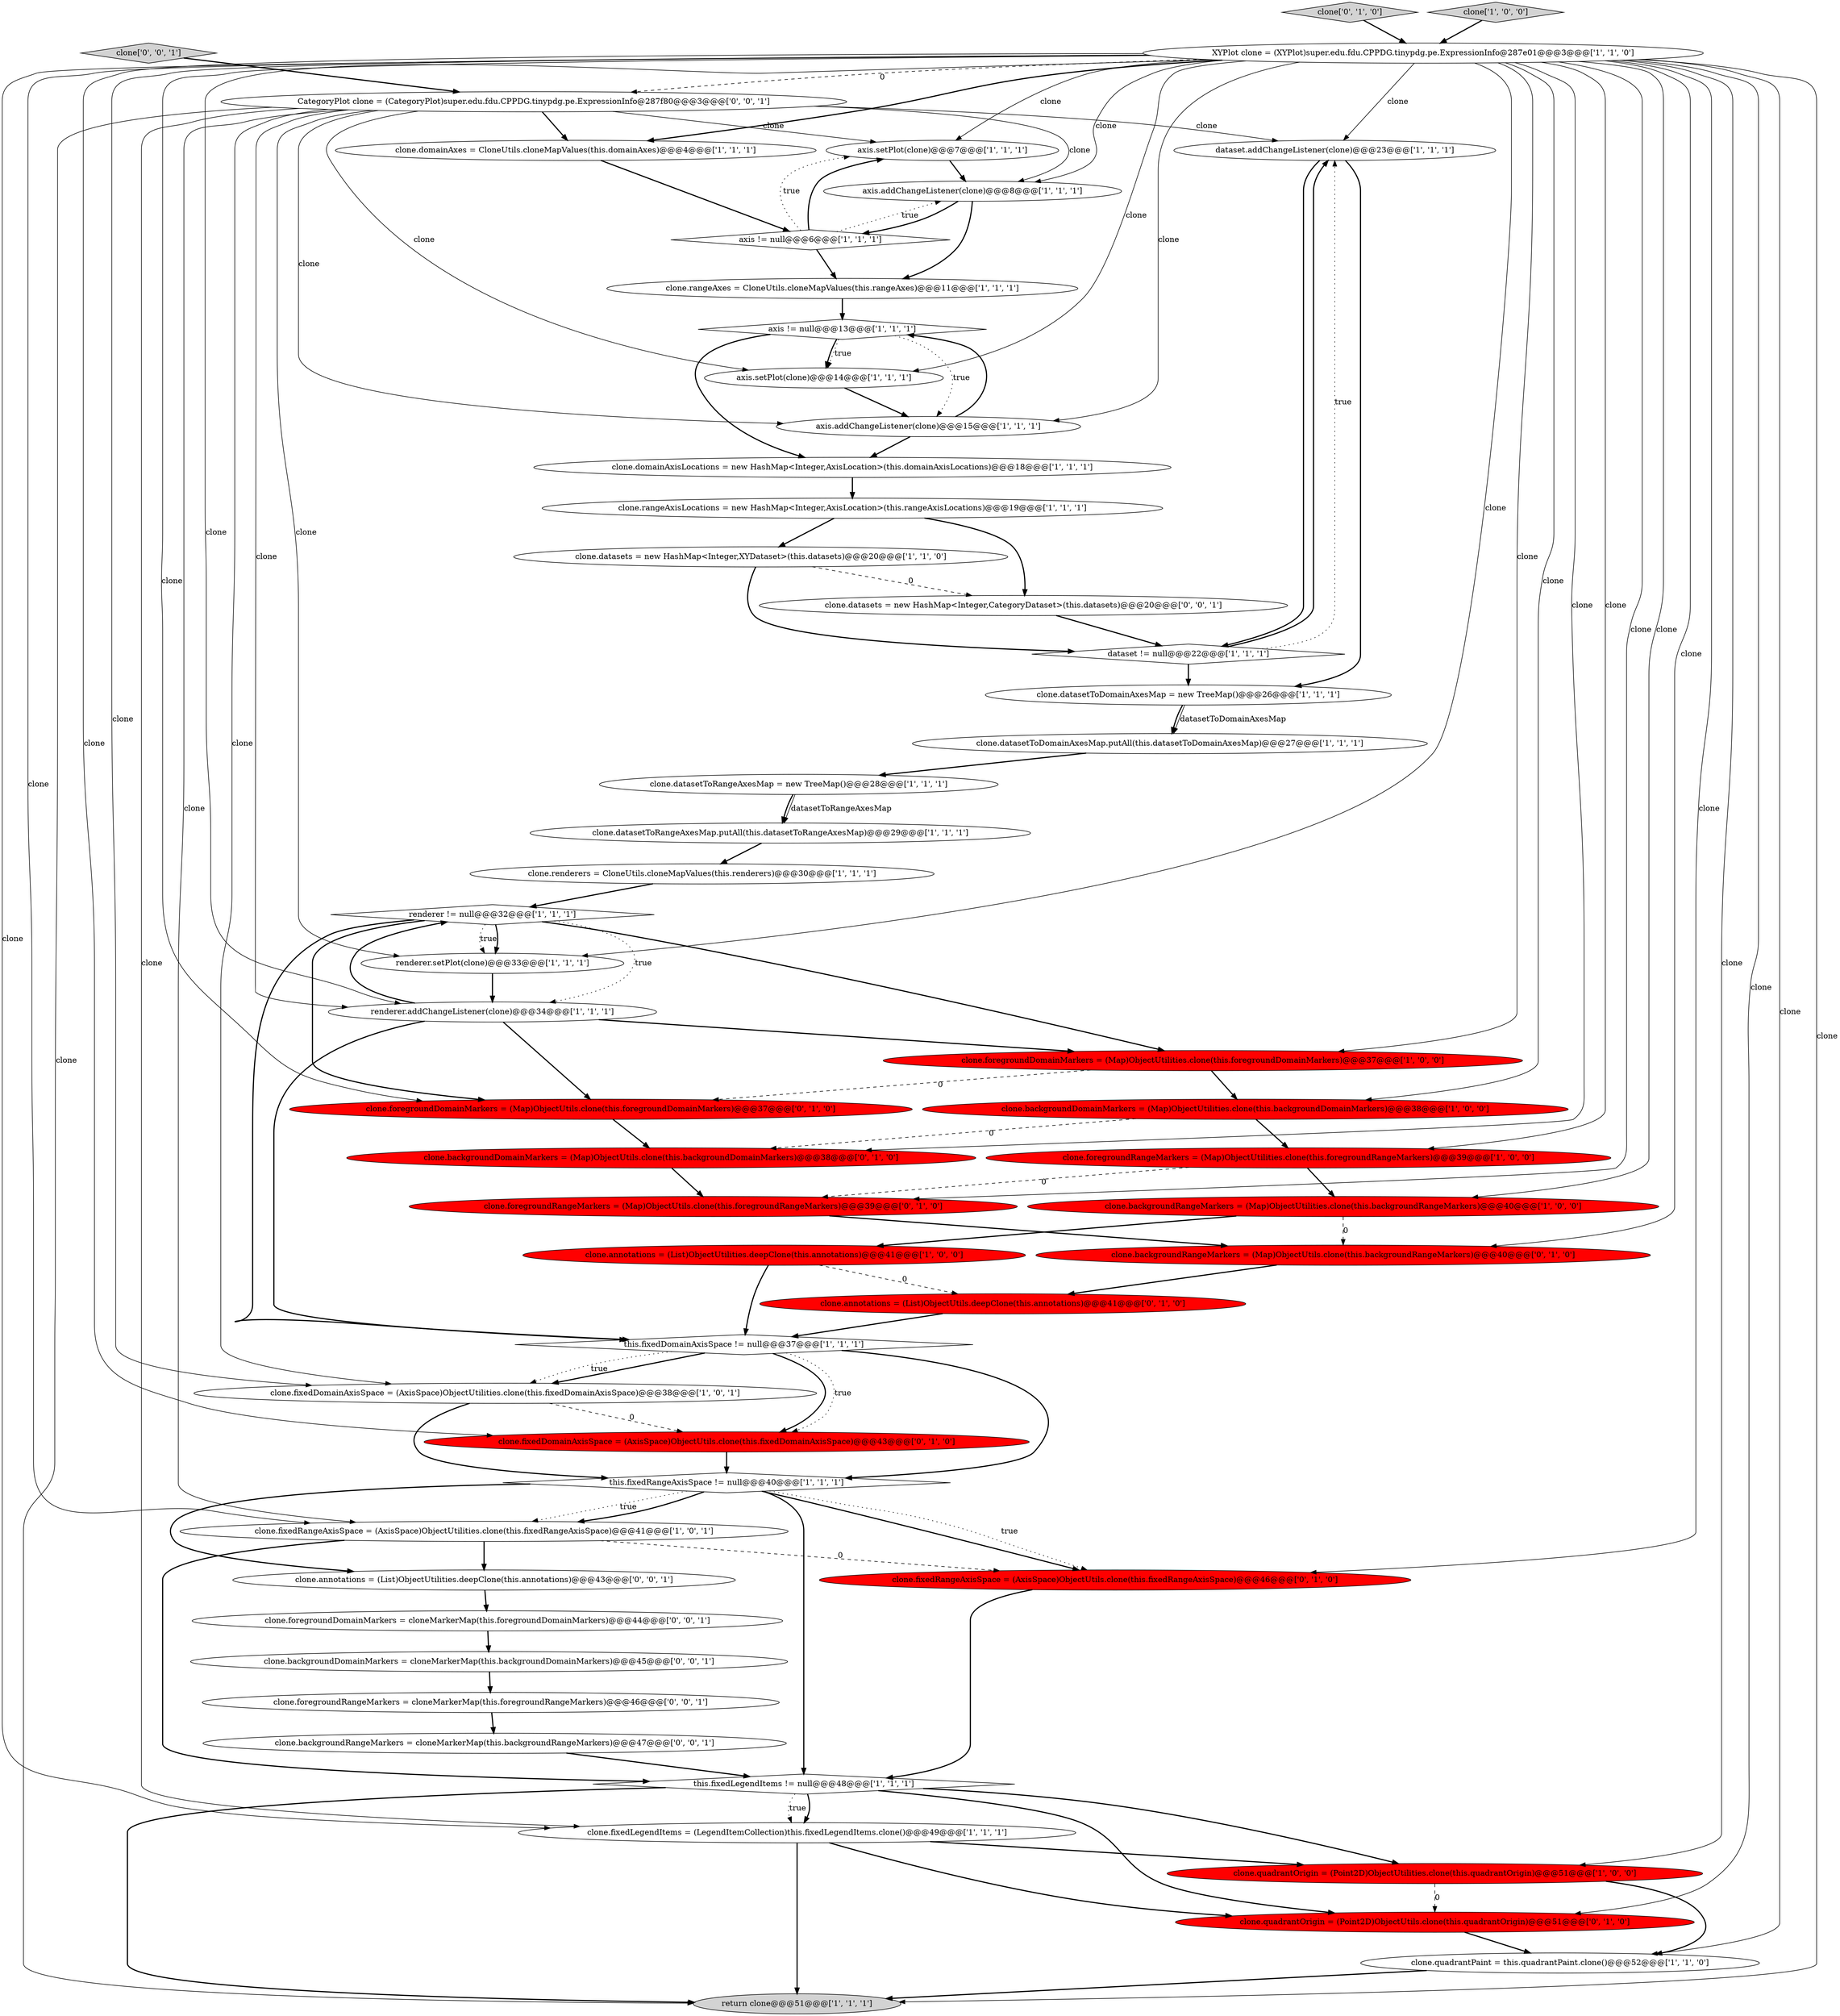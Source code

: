 digraph {
14 [style = filled, label = "dataset.addChangeListener(clone)@@@23@@@['1', '1', '1']", fillcolor = white, shape = ellipse image = "AAA0AAABBB1BBB"];
24 [style = filled, label = "clone.rangeAxes = CloneUtils.cloneMapValues(this.rangeAxes)@@@11@@@['1', '1', '1']", fillcolor = white, shape = ellipse image = "AAA0AAABBB1BBB"];
18 [style = filled, label = "renderer.setPlot(clone)@@@33@@@['1', '1', '1']", fillcolor = white, shape = ellipse image = "AAA0AAABBB1BBB"];
37 [style = filled, label = "clone.annotations = (List)ObjectUtils.deepClone(this.annotations)@@@41@@@['0', '1', '0']", fillcolor = red, shape = ellipse image = "AAA1AAABBB2BBB"];
43 [style = filled, label = "clone.fixedRangeAxisSpace = (AxisSpace)ObjectUtils.clone(this.fixedRangeAxisSpace)@@@46@@@['0', '1', '0']", fillcolor = red, shape = ellipse image = "AAA1AAABBB2BBB"];
22 [style = filled, label = "clone.backgroundRangeMarkers = (Map)ObjectUtilities.clone(this.backgroundRangeMarkers)@@@40@@@['1', '0', '0']", fillcolor = red, shape = ellipse image = "AAA1AAABBB1BBB"];
8 [style = filled, label = "axis != null@@@6@@@['1', '1', '1']", fillcolor = white, shape = diamond image = "AAA0AAABBB1BBB"];
40 [style = filled, label = "clone.backgroundDomainMarkers = (Map)ObjectUtils.clone(this.backgroundDomainMarkers)@@@38@@@['0', '1', '0']", fillcolor = red, shape = ellipse image = "AAA1AAABBB2BBB"];
16 [style = filled, label = "clone.datasetToDomainAxesMap.putAll(this.datasetToDomainAxesMap)@@@27@@@['1', '1', '1']", fillcolor = white, shape = ellipse image = "AAA0AAABBB1BBB"];
17 [style = filled, label = "clone.datasets = new HashMap<Integer,XYDataset>(this.datasets)@@@20@@@['1', '1', '0']", fillcolor = white, shape = ellipse image = "AAA0AAABBB1BBB"];
19 [style = filled, label = "XYPlot clone = (XYPlot)super.edu.fdu.CPPDG.tinypdg.pe.ExpressionInfo@287e01@@@3@@@['1', '1', '0']", fillcolor = white, shape = ellipse image = "AAA0AAABBB1BBB"];
53 [style = filled, label = "clone.backgroundDomainMarkers = cloneMarkerMap(this.backgroundDomainMarkers)@@@45@@@['0', '0', '1']", fillcolor = white, shape = ellipse image = "AAA0AAABBB3BBB"];
44 [style = filled, label = "clone['0', '1', '0']", fillcolor = lightgray, shape = diamond image = "AAA0AAABBB2BBB"];
52 [style = filled, label = "clone.backgroundRangeMarkers = cloneMarkerMap(this.backgroundRangeMarkers)@@@47@@@['0', '0', '1']", fillcolor = white, shape = ellipse image = "AAA0AAABBB3BBB"];
29 [style = filled, label = "this.fixedLegendItems != null@@@48@@@['1', '1', '1']", fillcolor = white, shape = diamond image = "AAA0AAABBB1BBB"];
1 [style = filled, label = "clone.datasetToRangeAxesMap = new TreeMap()@@@28@@@['1', '1', '1']", fillcolor = white, shape = ellipse image = "AAA0AAABBB1BBB"];
25 [style = filled, label = "axis.setPlot(clone)@@@7@@@['1', '1', '1']", fillcolor = white, shape = ellipse image = "AAA0AAABBB1BBB"];
20 [style = filled, label = "axis != null@@@13@@@['1', '1', '1']", fillcolor = white, shape = diamond image = "AAA0AAABBB1BBB"];
28 [style = filled, label = "clone.foregroundDomainMarkers = (Map)ObjectUtilities.clone(this.foregroundDomainMarkers)@@@37@@@['1', '0', '0']", fillcolor = red, shape = ellipse image = "AAA1AAABBB1BBB"];
42 [style = filled, label = "clone.fixedDomainAxisSpace = (AxisSpace)ObjectUtils.clone(this.fixedDomainAxisSpace)@@@43@@@['0', '1', '0']", fillcolor = red, shape = ellipse image = "AAA1AAABBB2BBB"];
15 [style = filled, label = "clone.fixedLegendItems = (LegendItemCollection)this.fixedLegendItems.clone()@@@49@@@['1', '1', '1']", fillcolor = white, shape = ellipse image = "AAA0AAABBB1BBB"];
39 [style = filled, label = "clone.quadrantOrigin = (Point2D)ObjectUtils.clone(this.quadrantOrigin)@@@51@@@['0', '1', '0']", fillcolor = red, shape = ellipse image = "AAA1AAABBB2BBB"];
30 [style = filled, label = "axis.addChangeListener(clone)@@@15@@@['1', '1', '1']", fillcolor = white, shape = ellipse image = "AAA0AAABBB1BBB"];
38 [style = filled, label = "clone.foregroundRangeMarkers = (Map)ObjectUtils.clone(this.foregroundRangeMarkers)@@@39@@@['0', '1', '0']", fillcolor = red, shape = ellipse image = "AAA1AAABBB2BBB"];
0 [style = filled, label = "return clone@@@51@@@['1', '1', '1']", fillcolor = lightgray, shape = ellipse image = "AAA0AAABBB1BBB"];
13 [style = filled, label = "axis.addChangeListener(clone)@@@8@@@['1', '1', '1']", fillcolor = white, shape = ellipse image = "AAA0AAABBB1BBB"];
33 [style = filled, label = "clone.renderers = CloneUtils.cloneMapValues(this.renderers)@@@30@@@['1', '1', '1']", fillcolor = white, shape = ellipse image = "AAA0AAABBB1BBB"];
34 [style = filled, label = "clone.domainAxisLocations = new HashMap<Integer,AxisLocation>(this.domainAxisLocations)@@@18@@@['1', '1', '1']", fillcolor = white, shape = ellipse image = "AAA0AAABBB1BBB"];
6 [style = filled, label = "clone.rangeAxisLocations = new HashMap<Integer,AxisLocation>(this.rangeAxisLocations)@@@19@@@['1', '1', '1']", fillcolor = white, shape = ellipse image = "AAA0AAABBB1BBB"];
7 [style = filled, label = "clone.datasetToDomainAxesMap = new TreeMap()@@@26@@@['1', '1', '1']", fillcolor = white, shape = ellipse image = "AAA0AAABBB1BBB"];
48 [style = filled, label = "clone['0', '0', '1']", fillcolor = lightgray, shape = diamond image = "AAA0AAABBB3BBB"];
2 [style = filled, label = "renderer.addChangeListener(clone)@@@34@@@['1', '1', '1']", fillcolor = white, shape = ellipse image = "AAA0AAABBB1BBB"];
27 [style = filled, label = "renderer != null@@@32@@@['1', '1', '1']", fillcolor = white, shape = diamond image = "AAA0AAABBB1BBB"];
35 [style = filled, label = "clone.datasetToRangeAxesMap.putAll(this.datasetToRangeAxesMap)@@@29@@@['1', '1', '1']", fillcolor = white, shape = ellipse image = "AAA0AAABBB1BBB"];
3 [style = filled, label = "axis.setPlot(clone)@@@14@@@['1', '1', '1']", fillcolor = white, shape = ellipse image = "AAA0AAABBB1BBB"];
31 [style = filled, label = "dataset != null@@@22@@@['1', '1', '1']", fillcolor = white, shape = diamond image = "AAA0AAABBB1BBB"];
9 [style = filled, label = "clone.domainAxes = CloneUtils.cloneMapValues(this.domainAxes)@@@4@@@['1', '1', '1']", fillcolor = white, shape = ellipse image = "AAA0AAABBB1BBB"];
23 [style = filled, label = "clone['1', '0', '0']", fillcolor = lightgray, shape = diamond image = "AAA0AAABBB1BBB"];
51 [style = filled, label = "clone.annotations = (List)ObjectUtilities.deepClone(this.annotations)@@@43@@@['0', '0', '1']", fillcolor = white, shape = ellipse image = "AAA0AAABBB3BBB"];
47 [style = filled, label = "CategoryPlot clone = (CategoryPlot)super.edu.fdu.CPPDG.tinypdg.pe.ExpressionInfo@287f80@@@3@@@['0', '0', '1']", fillcolor = white, shape = ellipse image = "AAA0AAABBB3BBB"];
32 [style = filled, label = "clone.fixedRangeAxisSpace = (AxisSpace)ObjectUtilities.clone(this.fixedRangeAxisSpace)@@@41@@@['1', '0', '1']", fillcolor = white, shape = ellipse image = "AAA0AAABBB1BBB"];
49 [style = filled, label = "clone.datasets = new HashMap<Integer,CategoryDataset>(this.datasets)@@@20@@@['0', '0', '1']", fillcolor = white, shape = ellipse image = "AAA0AAABBB3BBB"];
11 [style = filled, label = "clone.quadrantOrigin = (Point2D)ObjectUtilities.clone(this.quadrantOrigin)@@@51@@@['1', '0', '0']", fillcolor = red, shape = ellipse image = "AAA1AAABBB1BBB"];
46 [style = filled, label = "clone.foregroundDomainMarkers = cloneMarkerMap(this.foregroundDomainMarkers)@@@44@@@['0', '0', '1']", fillcolor = white, shape = ellipse image = "AAA0AAABBB3BBB"];
36 [style = filled, label = "this.fixedRangeAxisSpace != null@@@40@@@['1', '1', '1']", fillcolor = white, shape = diamond image = "AAA0AAABBB1BBB"];
10 [style = filled, label = "clone.annotations = (List)ObjectUtilities.deepClone(this.annotations)@@@41@@@['1', '0', '0']", fillcolor = red, shape = ellipse image = "AAA1AAABBB1BBB"];
5 [style = filled, label = "clone.fixedDomainAxisSpace = (AxisSpace)ObjectUtilities.clone(this.fixedDomainAxisSpace)@@@38@@@['1', '0', '1']", fillcolor = white, shape = ellipse image = "AAA0AAABBB1BBB"];
21 [style = filled, label = "clone.foregroundRangeMarkers = (Map)ObjectUtilities.clone(this.foregroundRangeMarkers)@@@39@@@['1', '0', '0']", fillcolor = red, shape = ellipse image = "AAA1AAABBB1BBB"];
41 [style = filled, label = "clone.backgroundRangeMarkers = (Map)ObjectUtils.clone(this.backgroundRangeMarkers)@@@40@@@['0', '1', '0']", fillcolor = red, shape = ellipse image = "AAA1AAABBB2BBB"];
50 [style = filled, label = "clone.foregroundRangeMarkers = cloneMarkerMap(this.foregroundRangeMarkers)@@@46@@@['0', '0', '1']", fillcolor = white, shape = ellipse image = "AAA0AAABBB3BBB"];
12 [style = filled, label = "clone.quadrantPaint = this.quadrantPaint.clone()@@@52@@@['1', '1', '0']", fillcolor = white, shape = ellipse image = "AAA0AAABBB1BBB"];
4 [style = filled, label = "clone.backgroundDomainMarkers = (Map)ObjectUtilities.clone(this.backgroundDomainMarkers)@@@38@@@['1', '0', '0']", fillcolor = red, shape = ellipse image = "AAA1AAABBB1BBB"];
26 [style = filled, label = "this.fixedDomainAxisSpace != null@@@37@@@['1', '1', '1']", fillcolor = white, shape = diamond image = "AAA0AAABBB1BBB"];
45 [style = filled, label = "clone.foregroundDomainMarkers = (Map)ObjectUtils.clone(this.foregroundDomainMarkers)@@@37@@@['0', '1', '0']", fillcolor = red, shape = ellipse image = "AAA1AAABBB2BBB"];
19->22 [style = solid, label="clone"];
47->9 [style = bold, label=""];
29->15 [style = bold, label=""];
2->26 [style = bold, label=""];
19->43 [style = solid, label="clone"];
30->20 [style = bold, label=""];
36->29 [style = bold, label=""];
28->45 [style = dashed, label="0"];
19->13 [style = solid, label="clone"];
27->28 [style = bold, label=""];
19->42 [style = solid, label="clone"];
44->19 [style = bold, label=""];
29->0 [style = bold, label=""];
47->30 [style = solid, label="clone"];
47->25 [style = solid, label="clone"];
47->15 [style = solid, label="clone"];
38->41 [style = bold, label=""];
27->2 [style = dotted, label="true"];
19->47 [style = dashed, label="0"];
40->38 [style = bold, label=""];
14->7 [style = bold, label=""];
15->11 [style = bold, label=""];
19->9 [style = bold, label=""];
20->30 [style = dotted, label="true"];
11->39 [style = dashed, label="0"];
15->0 [style = bold, label=""];
7->16 [style = bold, label=""];
27->45 [style = bold, label=""];
32->43 [style = dashed, label="0"];
19->45 [style = solid, label="clone"];
43->29 [style = bold, label=""];
19->2 [style = solid, label="clone"];
27->18 [style = dotted, label="true"];
3->30 [style = bold, label=""];
5->36 [style = bold, label=""];
2->28 [style = bold, label=""];
22->41 [style = dashed, label="0"];
31->14 [style = bold, label=""];
26->42 [style = bold, label=""];
37->26 [style = bold, label=""];
47->5 [style = solid, label="clone"];
29->39 [style = bold, label=""];
20->34 [style = bold, label=""];
19->18 [style = solid, label="clone"];
41->37 [style = bold, label=""];
19->25 [style = solid, label="clone"];
4->21 [style = bold, label=""];
6->49 [style = bold, label=""];
1->35 [style = bold, label=""];
10->26 [style = bold, label=""];
30->34 [style = bold, label=""];
20->3 [style = bold, label=""];
11->12 [style = bold, label=""];
9->8 [style = bold, label=""];
33->27 [style = bold, label=""];
31->14 [style = dotted, label="true"];
19->40 [style = solid, label="clone"];
24->20 [style = bold, label=""];
7->16 [style = solid, label="datasetToDomainAxesMap"];
21->22 [style = bold, label=""];
49->31 [style = bold, label=""];
39->12 [style = bold, label=""];
2->27 [style = bold, label=""];
20->3 [style = dotted, label="true"];
19->4 [style = solid, label="clone"];
19->15 [style = solid, label="clone"];
32->51 [style = bold, label=""];
29->11 [style = bold, label=""];
27->26 [style = bold, label=""];
8->24 [style = bold, label=""];
36->43 [style = bold, label=""];
6->17 [style = bold, label=""];
27->18 [style = bold, label=""];
8->25 [style = dotted, label="true"];
36->51 [style = bold, label=""];
13->24 [style = bold, label=""];
26->42 [style = dotted, label="true"];
19->0 [style = solid, label="clone"];
5->42 [style = dashed, label="0"];
19->30 [style = solid, label="clone"];
19->32 [style = solid, label="clone"];
19->39 [style = solid, label="clone"];
36->32 [style = dotted, label="true"];
21->38 [style = dashed, label="0"];
47->0 [style = solid, label="clone"];
19->28 [style = solid, label="clone"];
31->7 [style = bold, label=""];
53->50 [style = bold, label=""];
47->32 [style = solid, label="clone"];
16->1 [style = bold, label=""];
19->12 [style = solid, label="clone"];
23->19 [style = bold, label=""];
14->31 [style = bold, label=""];
22->10 [style = bold, label=""];
2->45 [style = bold, label=""];
1->35 [style = solid, label="datasetToRangeAxesMap"];
8->13 [style = dotted, label="true"];
19->21 [style = solid, label="clone"];
45->40 [style = bold, label=""];
47->3 [style = solid, label="clone"];
25->13 [style = bold, label=""];
26->5 [style = bold, label=""];
17->31 [style = bold, label=""];
26->36 [style = bold, label=""];
46->53 [style = bold, label=""];
35->33 [style = bold, label=""];
36->32 [style = bold, label=""];
47->13 [style = solid, label="clone"];
42->36 [style = bold, label=""];
18->2 [style = bold, label=""];
17->49 [style = dashed, label="0"];
29->15 [style = dotted, label="true"];
12->0 [style = bold, label=""];
51->46 [style = bold, label=""];
50->52 [style = bold, label=""];
47->14 [style = solid, label="clone"];
32->29 [style = bold, label=""];
19->5 [style = solid, label="clone"];
36->43 [style = dotted, label="true"];
48->47 [style = bold, label=""];
15->39 [style = bold, label=""];
34->6 [style = bold, label=""];
47->18 [style = solid, label="clone"];
19->41 [style = solid, label="clone"];
10->37 [style = dashed, label="0"];
47->2 [style = solid, label="clone"];
52->29 [style = bold, label=""];
19->38 [style = solid, label="clone"];
13->8 [style = bold, label=""];
4->40 [style = dashed, label="0"];
19->14 [style = solid, label="clone"];
19->11 [style = solid, label="clone"];
8->25 [style = bold, label=""];
19->3 [style = solid, label="clone"];
26->5 [style = dotted, label="true"];
28->4 [style = bold, label=""];
}
